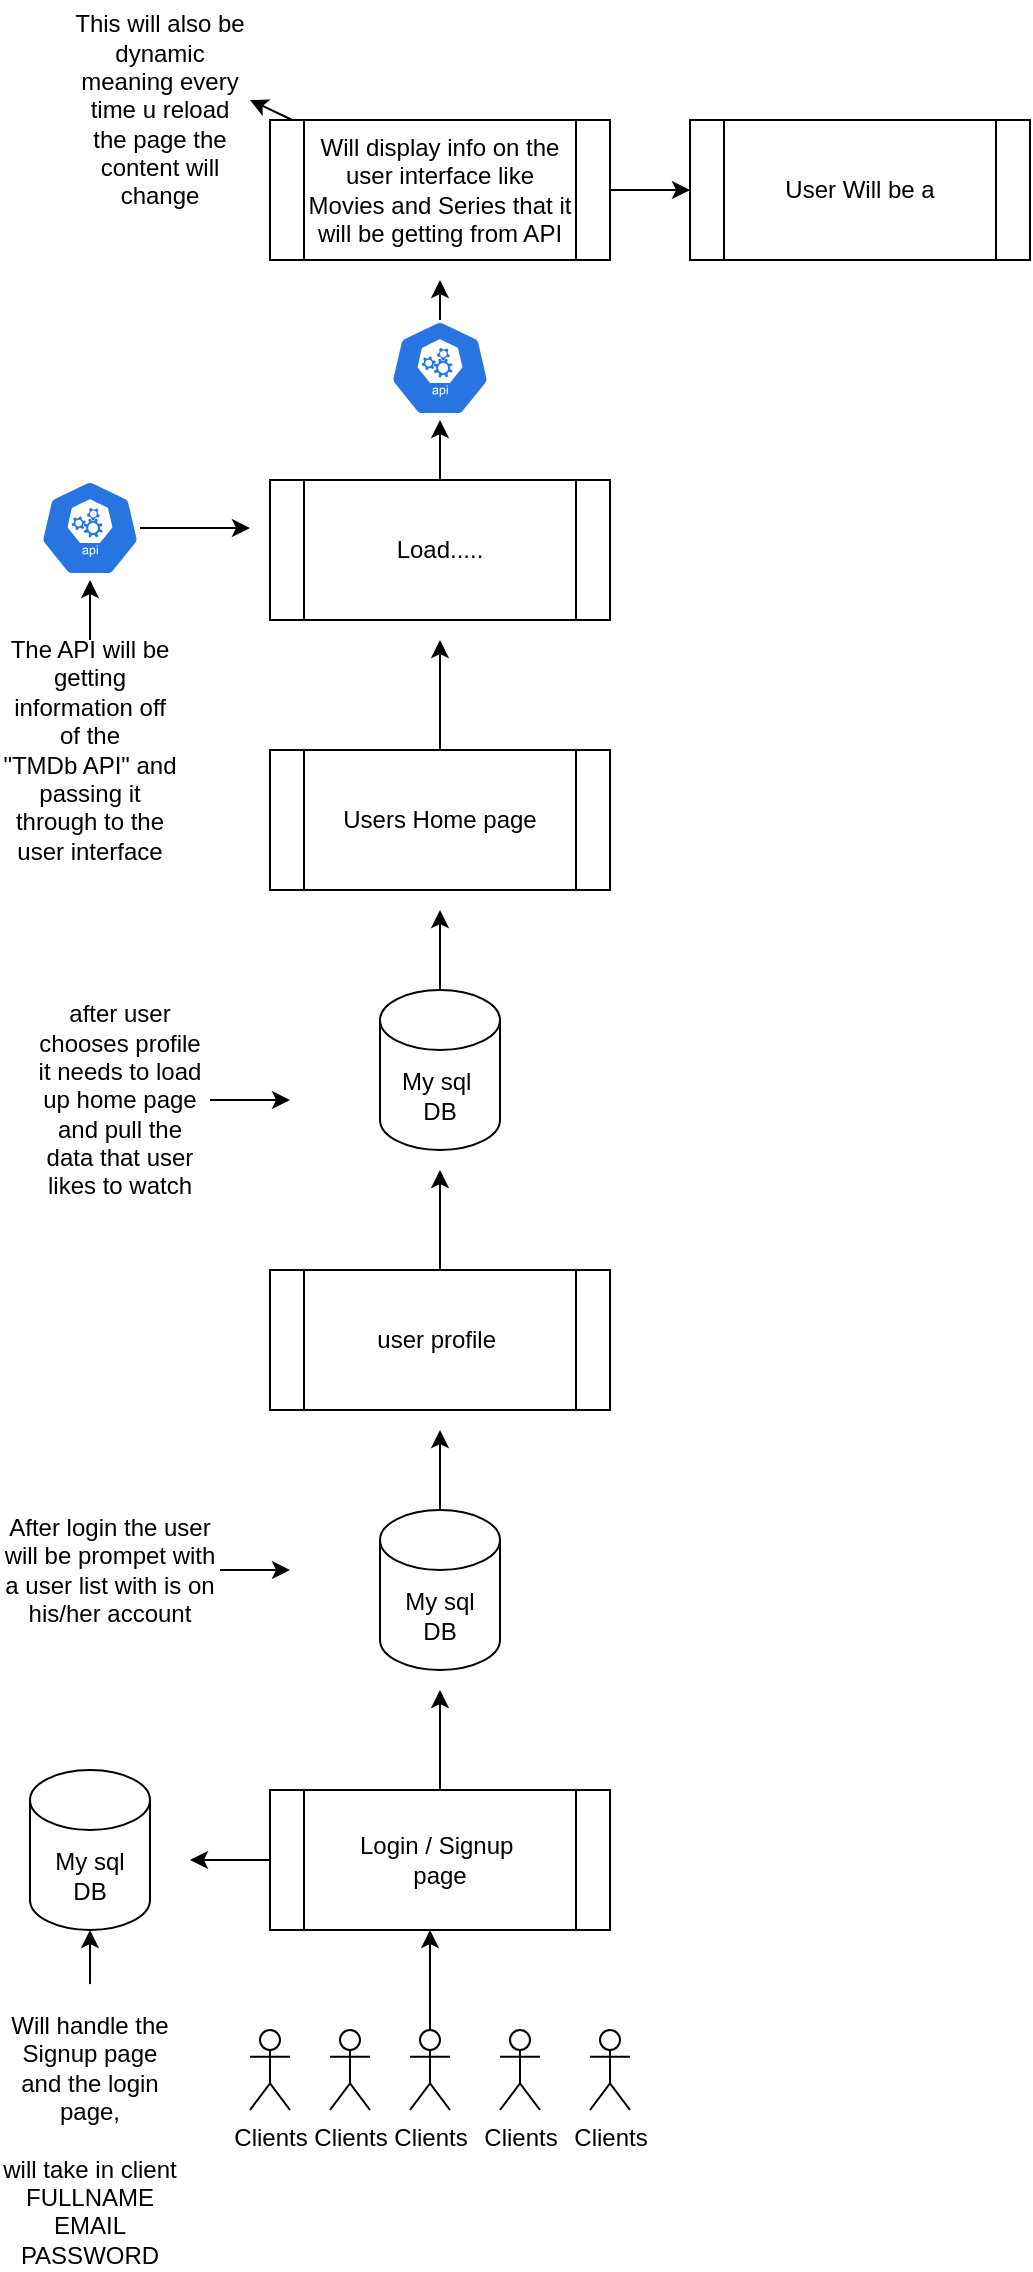 <mxfile>
    <diagram id="9DqluWbWk-ajxeIWRz3n" name="Page-1">
        <mxGraphModel dx="1024" dy="826" grid="1" gridSize="10" guides="1" tooltips="1" connect="1" arrows="1" fold="1" page="1" pageScale="1" pageWidth="827" pageHeight="1169" background="none" math="0" shadow="0">
            <root>
                <mxCell id="0"/>
                <mxCell id="1" parent="0"/>
                <mxCell id="4" value="Clients" style="shape=umlActor;verticalLabelPosition=bottom;verticalAlign=top;html=1;outlineConnect=0;" parent="1" vertex="1">
                    <mxGeometry x="130" y="1035" width="20" height="40" as="geometry"/>
                </mxCell>
                <mxCell id="11" value="Clients" style="shape=umlActor;verticalLabelPosition=bottom;verticalAlign=top;html=1;outlineConnect=0;" parent="1" vertex="1">
                    <mxGeometry x="170" y="1035" width="20" height="40" as="geometry"/>
                </mxCell>
                <mxCell id="26" style="edgeStyle=none;html=1;exitX=0.5;exitY=0;exitDx=0;exitDy=0;exitPerimeter=0;" parent="1" source="12" edge="1">
                    <mxGeometry relative="1" as="geometry">
                        <mxPoint x="220" y="985" as="targetPoint"/>
                    </mxGeometry>
                </mxCell>
                <mxCell id="12" value="Clients" style="shape=umlActor;verticalLabelPosition=bottom;verticalAlign=top;html=1;outlineConnect=0;" parent="1" vertex="1">
                    <mxGeometry x="210" y="1035" width="20" height="40" as="geometry"/>
                </mxCell>
                <mxCell id="13" value="Clients" style="shape=umlActor;verticalLabelPosition=bottom;verticalAlign=top;html=1;outlineConnect=0;" parent="1" vertex="1">
                    <mxGeometry x="255" y="1035" width="20" height="40" as="geometry"/>
                </mxCell>
                <mxCell id="14" value="Clients" style="shape=umlActor;verticalLabelPosition=bottom;verticalAlign=top;html=1;outlineConnect=0;" parent="1" vertex="1">
                    <mxGeometry x="300" y="1035" width="20" height="40" as="geometry"/>
                </mxCell>
                <mxCell id="32" style="edgeStyle=none;html=1;exitX=0;exitY=0.5;exitDx=0;exitDy=0;" parent="1" source="31" edge="1">
                    <mxGeometry relative="1" as="geometry">
                        <mxPoint x="100" y="950" as="targetPoint"/>
                    </mxGeometry>
                </mxCell>
                <mxCell id="41" style="edgeStyle=none;html=1;" parent="1" source="31" edge="1">
                    <mxGeometry relative="1" as="geometry">
                        <mxPoint x="225" y="865" as="targetPoint"/>
                    </mxGeometry>
                </mxCell>
                <mxCell id="31" value="Login / Signup&amp;nbsp;&lt;br&gt;page" style="shape=process;whiteSpace=wrap;html=1;backgroundOutline=1;" parent="1" vertex="1">
                    <mxGeometry x="140" y="915" width="170" height="70" as="geometry"/>
                </mxCell>
                <mxCell id="33" value="My sql&lt;br&gt;DB" style="shape=cylinder3;whiteSpace=wrap;html=1;boundedLbl=1;backgroundOutline=1;size=15;" parent="1" vertex="1">
                    <mxGeometry x="20" y="905" width="60" height="80" as="geometry"/>
                </mxCell>
                <mxCell id="39" value="" style="edgeStyle=none;html=1;" parent="1" target="33" edge="1">
                    <mxGeometry relative="1" as="geometry">
                        <mxPoint x="50" y="1005" as="sourcePoint"/>
                        <Array as="points">
                            <mxPoint x="50" y="1015"/>
                            <mxPoint x="50" y="995"/>
                        </Array>
                    </mxGeometry>
                </mxCell>
                <mxCell id="36" value="Will handle the Signup page and the login page,&lt;br&gt;&lt;br&gt;will take in client&lt;br&gt;FULLNAME&lt;br&gt;EMAIL&lt;br&gt;PASSWORD" style="text;strokeColor=none;align=center;fillColor=none;html=1;verticalAlign=middle;whiteSpace=wrap;rounded=0;" parent="1" vertex="1">
                    <mxGeometry x="5" y="1035" width="90" height="110" as="geometry"/>
                </mxCell>
                <mxCell id="43" style="edgeStyle=none;html=1;" parent="1" source="42" edge="1">
                    <mxGeometry relative="1" as="geometry">
                        <mxPoint x="225" y="735" as="targetPoint"/>
                    </mxGeometry>
                </mxCell>
                <mxCell id="42" value="My sql&lt;br&gt;DB" style="shape=cylinder3;whiteSpace=wrap;html=1;boundedLbl=1;backgroundOutline=1;size=15;" parent="1" vertex="1">
                    <mxGeometry x="195" y="775" width="60" height="80" as="geometry"/>
                </mxCell>
                <mxCell id="47" style="edgeStyle=none;html=1;" parent="1" source="44" edge="1">
                    <mxGeometry relative="1" as="geometry">
                        <mxPoint x="225" y="605" as="targetPoint"/>
                    </mxGeometry>
                </mxCell>
                <mxCell id="44" value="user profile&amp;nbsp;" style="shape=process;whiteSpace=wrap;html=1;backgroundOutline=1;" parent="1" vertex="1">
                    <mxGeometry x="140" y="655" width="170" height="70" as="geometry"/>
                </mxCell>
                <mxCell id="46" style="edgeStyle=none;html=1;" parent="1" source="45" edge="1">
                    <mxGeometry relative="1" as="geometry">
                        <mxPoint x="150" y="805" as="targetPoint"/>
                    </mxGeometry>
                </mxCell>
                <mxCell id="45" value="After login the user will be prompet with a user list with is on his/her account" style="text;strokeColor=none;align=center;fillColor=none;html=1;verticalAlign=middle;whiteSpace=wrap;rounded=0;" parent="1" vertex="1">
                    <mxGeometry x="5" y="755" width="110" height="100" as="geometry"/>
                </mxCell>
                <mxCell id="54" style="edgeStyle=none;html=1;" parent="1" source="48" edge="1">
                    <mxGeometry relative="1" as="geometry">
                        <mxPoint x="225" y="340" as="targetPoint"/>
                    </mxGeometry>
                </mxCell>
                <mxCell id="48" value="Users Home page" style="shape=process;whiteSpace=wrap;html=1;backgroundOutline=1;" parent="1" vertex="1">
                    <mxGeometry x="140" y="395" width="170" height="70" as="geometry"/>
                </mxCell>
                <mxCell id="50" style="edgeStyle=none;html=1;" parent="1" source="49" edge="1">
                    <mxGeometry relative="1" as="geometry">
                        <mxPoint x="225" y="475" as="targetPoint"/>
                    </mxGeometry>
                </mxCell>
                <mxCell id="49" value="My sql&amp;nbsp;&lt;br&gt;DB" style="shape=cylinder3;whiteSpace=wrap;html=1;boundedLbl=1;backgroundOutline=1;size=15;" parent="1" vertex="1">
                    <mxGeometry x="195" y="515" width="60" height="80" as="geometry"/>
                </mxCell>
                <mxCell id="52" style="edgeStyle=none;html=1;" parent="1" source="51" edge="1">
                    <mxGeometry relative="1" as="geometry">
                        <mxPoint x="150" y="570" as="targetPoint"/>
                    </mxGeometry>
                </mxCell>
                <mxCell id="51" value="after user chooses profile it needs to load up home page and pull the data that user likes to watch" style="text;strokeColor=none;align=center;fillColor=none;html=1;verticalAlign=middle;whiteSpace=wrap;rounded=0;" parent="1" vertex="1">
                    <mxGeometry x="20" y="515" width="90" height="110" as="geometry"/>
                </mxCell>
                <mxCell id="62" style="edgeStyle=none;html=1;exitX=0.5;exitY=0;exitDx=0;exitDy=0;" parent="1" source="55" edge="1">
                    <mxGeometry relative="1" as="geometry">
                        <mxPoint x="225" y="230" as="targetPoint"/>
                        <Array as="points"/>
                    </mxGeometry>
                </mxCell>
                <mxCell id="55" value="Load....." style="shape=process;whiteSpace=wrap;html=1;backgroundOutline=1;" parent="1" vertex="1">
                    <mxGeometry x="140" y="260" width="170" height="70" as="geometry"/>
                </mxCell>
                <mxCell id="57" style="edgeStyle=none;html=1;" parent="1" source="56" edge="1">
                    <mxGeometry relative="1" as="geometry">
                        <mxPoint x="130" y="284" as="targetPoint"/>
                    </mxGeometry>
                </mxCell>
                <mxCell id="56" value="" style="html=1;dashed=0;whitespace=wrap;fillColor=#2875E2;strokeColor=#ffffff;points=[[0.005,0.63,0],[0.1,0.2,0],[0.9,0.2,0],[0.5,0,0],[0.995,0.63,0],[0.72,0.99,0],[0.5,1,0],[0.28,0.99,0]];verticalLabelPosition=bottom;align=center;verticalAlign=top;shape=mxgraph.kubernetes.icon;prIcon=api;" parent="1" vertex="1">
                    <mxGeometry x="25" y="260" width="50" height="48" as="geometry"/>
                </mxCell>
                <mxCell id="61" style="edgeStyle=none;html=1;" parent="1" source="58" edge="1">
                    <mxGeometry relative="1" as="geometry">
                        <mxPoint x="50" y="310" as="targetPoint"/>
                    </mxGeometry>
                </mxCell>
                <mxCell id="58" value="The API will be getting information off of the &lt;br&gt;&quot;TMDb API&quot; and passing it through to the user interface" style="text;strokeColor=none;align=center;fillColor=none;html=1;verticalAlign=middle;whiteSpace=wrap;rounded=0;" parent="1" vertex="1">
                    <mxGeometry x="5" y="340" width="90" height="110" as="geometry"/>
                </mxCell>
                <mxCell id="64" style="edgeStyle=none;html=1;" parent="1" source="63" edge="1">
                    <mxGeometry relative="1" as="geometry">
                        <mxPoint x="225" y="160" as="targetPoint"/>
                    </mxGeometry>
                </mxCell>
                <mxCell id="63" value="" style="html=1;dashed=0;whitespace=wrap;fillColor=#2875E2;strokeColor=#ffffff;points=[[0.005,0.63,0],[0.1,0.2,0],[0.9,0.2,0],[0.5,0,0],[0.995,0.63,0],[0.72,0.99,0],[0.5,1,0],[0.28,0.99,0]];verticalLabelPosition=bottom;align=center;verticalAlign=top;shape=mxgraph.kubernetes.icon;prIcon=api;" parent="1" vertex="1">
                    <mxGeometry x="200" y="180" width="50" height="48" as="geometry"/>
                </mxCell>
                <mxCell id="68" style="edgeStyle=none;html=1;" parent="1" source="65" edge="1">
                    <mxGeometry relative="1" as="geometry">
                        <mxPoint x="130" y="70" as="targetPoint"/>
                    </mxGeometry>
                </mxCell>
                <mxCell id="72" value="" style="edgeStyle=none;html=1;" parent="1" source="65" target="67" edge="1">
                    <mxGeometry relative="1" as="geometry"/>
                </mxCell>
                <mxCell id="65" value="Will display info on the user interface like Movies and Series that it will be getting from API" style="shape=process;whiteSpace=wrap;html=1;backgroundOutline=1;" parent="1" vertex="1">
                    <mxGeometry x="140" y="80" width="170" height="70" as="geometry"/>
                </mxCell>
                <mxCell id="67" value="User Will be a" style="shape=process;whiteSpace=wrap;html=1;backgroundOutline=1;" parent="1" vertex="1">
                    <mxGeometry x="350" y="80" width="170" height="70" as="geometry"/>
                </mxCell>
                <mxCell id="69" value="This will also be dynamic meaning every time u reload the page the content will change" style="text;strokeColor=none;align=center;fillColor=none;html=1;verticalAlign=middle;whiteSpace=wrap;rounded=0;" parent="1" vertex="1">
                    <mxGeometry x="40" y="20" width="90" height="110" as="geometry"/>
                </mxCell>
            </root>
        </mxGraphModel>
    </diagram>
</mxfile>